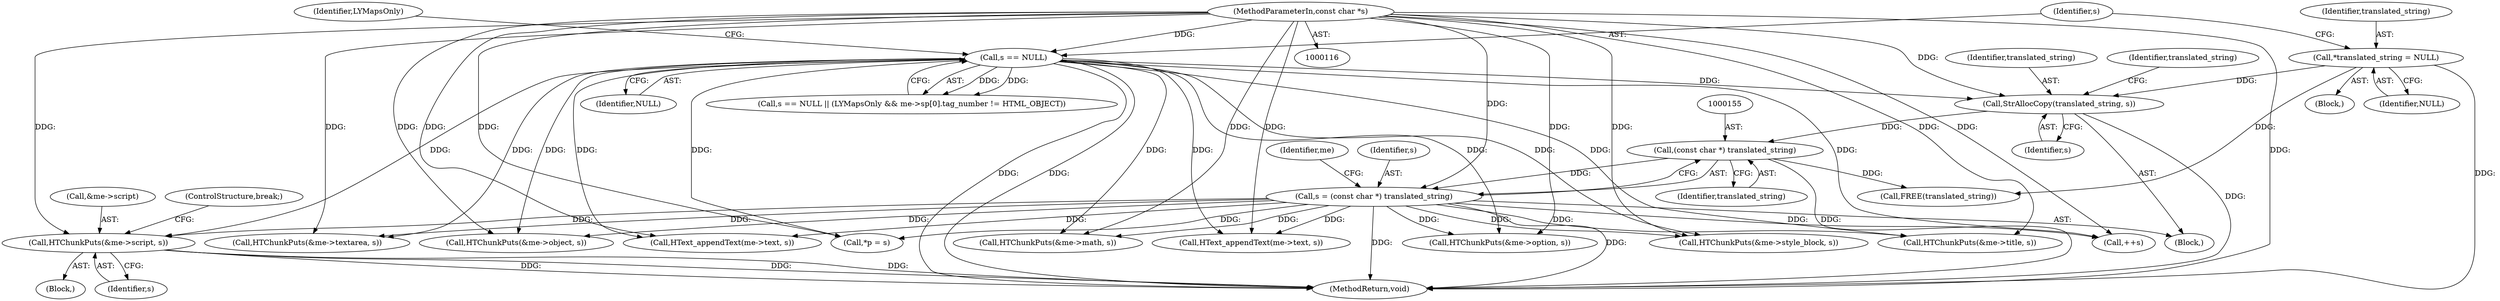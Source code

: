 digraph "0_lynx-snapshots_280a61b300a1614f6037efc0902ff7ecf17146e9@pointer" {
"1000185" [label="(Call,HTChunkPuts(&me->script, s))"];
"1000126" [label="(Call,s == NULL)"];
"1000118" [label="(MethodParameterIn,const char *s)"];
"1000152" [label="(Call,s = (const char *) translated_string)"];
"1000154" [label="(Call,(const char *) translated_string)"];
"1000144" [label="(Call,StrAllocCopy(translated_string, s))"];
"1000121" [label="(Call,*translated_string = NULL)"];
"1000268" [label="(Call,*p = s)"];
"1000130" [label="(Identifier,LYMapsOnly)"];
"1000123" [label="(Identifier,NULL)"];
"1000146" [label="(Identifier,s)"];
"1000203" [label="(Call,HTChunkPuts(&me->object, s))"];
"1000145" [label="(Identifier,translated_string)"];
"1000470" [label="(Call,FREE(translated_string))"];
"1000472" [label="(MethodReturn,void)"];
"1000185" [label="(Call,HTChunkPuts(&me->script, s))"];
"1000165" [label="(Block,)"];
"1000186" [label="(Call,&me->script)"];
"1000119" [label="(Block,)"];
"1000161" [label="(Identifier,me)"];
"1000122" [label="(Identifier,translated_string)"];
"1000144" [label="(Call,StrAllocCopy(translated_string, s))"];
"1000177" [label="(Call,HTChunkPuts(&me->style_block, s))"];
"1000152" [label="(Call,s = (const char *) translated_string)"];
"1000143" [label="(Block,)"];
"1000126" [label="(Call,s == NULL)"];
"1000127" [label="(Identifier,s)"];
"1000190" [label="(Identifier,s)"];
"1000125" [label="(Call,s == NULL || (LYMapsOnly && me->sp[0].tag_number != HTML_OBJECT))"];
"1000252" [label="(Call,++s)"];
"1000196" [label="(Call,HText_appendText(me->text, s))"];
"1000220" [label="(Call,HTChunkPuts(&me->option, s))"];
"1000128" [label="(Identifier,NULL)"];
"1000259" [label="(Call,HText_appendText(me->text, s))"];
"1000169" [label="(Call,HTChunkPuts(&me->title, s))"];
"1000211" [label="(Call,HTChunkPuts(&me->textarea, s))"];
"1000153" [label="(Identifier,s)"];
"1000191" [label="(ControlStructure,break;)"];
"1000156" [label="(Identifier,translated_string)"];
"1000149" [label="(Identifier,translated_string)"];
"1000154" [label="(Call,(const char *) translated_string)"];
"1000118" [label="(MethodParameterIn,const char *s)"];
"1000121" [label="(Call,*translated_string = NULL)"];
"1000228" [label="(Call,HTChunkPuts(&me->math, s))"];
"1000185" -> "1000165"  [label="AST: "];
"1000185" -> "1000190"  [label="CFG: "];
"1000186" -> "1000185"  [label="AST: "];
"1000190" -> "1000185"  [label="AST: "];
"1000191" -> "1000185"  [label="CFG: "];
"1000185" -> "1000472"  [label="DDG: "];
"1000185" -> "1000472"  [label="DDG: "];
"1000185" -> "1000472"  [label="DDG: "];
"1000126" -> "1000185"  [label="DDG: "];
"1000152" -> "1000185"  [label="DDG: "];
"1000118" -> "1000185"  [label="DDG: "];
"1000126" -> "1000125"  [label="AST: "];
"1000126" -> "1000128"  [label="CFG: "];
"1000127" -> "1000126"  [label="AST: "];
"1000128" -> "1000126"  [label="AST: "];
"1000130" -> "1000126"  [label="CFG: "];
"1000125" -> "1000126"  [label="CFG: "];
"1000126" -> "1000472"  [label="DDG: "];
"1000126" -> "1000472"  [label="DDG: "];
"1000126" -> "1000125"  [label="DDG: "];
"1000126" -> "1000125"  [label="DDG: "];
"1000118" -> "1000126"  [label="DDG: "];
"1000126" -> "1000144"  [label="DDG: "];
"1000126" -> "1000169"  [label="DDG: "];
"1000126" -> "1000177"  [label="DDG: "];
"1000126" -> "1000196"  [label="DDG: "];
"1000126" -> "1000203"  [label="DDG: "];
"1000126" -> "1000211"  [label="DDG: "];
"1000126" -> "1000220"  [label="DDG: "];
"1000126" -> "1000228"  [label="DDG: "];
"1000126" -> "1000252"  [label="DDG: "];
"1000126" -> "1000259"  [label="DDG: "];
"1000126" -> "1000268"  [label="DDG: "];
"1000118" -> "1000116"  [label="AST: "];
"1000118" -> "1000472"  [label="DDG: "];
"1000118" -> "1000144"  [label="DDG: "];
"1000118" -> "1000152"  [label="DDG: "];
"1000118" -> "1000169"  [label="DDG: "];
"1000118" -> "1000177"  [label="DDG: "];
"1000118" -> "1000196"  [label="DDG: "];
"1000118" -> "1000203"  [label="DDG: "];
"1000118" -> "1000211"  [label="DDG: "];
"1000118" -> "1000220"  [label="DDG: "];
"1000118" -> "1000228"  [label="DDG: "];
"1000118" -> "1000252"  [label="DDG: "];
"1000118" -> "1000259"  [label="DDG: "];
"1000118" -> "1000268"  [label="DDG: "];
"1000152" -> "1000143"  [label="AST: "];
"1000152" -> "1000154"  [label="CFG: "];
"1000153" -> "1000152"  [label="AST: "];
"1000154" -> "1000152"  [label="AST: "];
"1000161" -> "1000152"  [label="CFG: "];
"1000152" -> "1000472"  [label="DDG: "];
"1000152" -> "1000472"  [label="DDG: "];
"1000154" -> "1000152"  [label="DDG: "];
"1000152" -> "1000169"  [label="DDG: "];
"1000152" -> "1000177"  [label="DDG: "];
"1000152" -> "1000196"  [label="DDG: "];
"1000152" -> "1000203"  [label="DDG: "];
"1000152" -> "1000211"  [label="DDG: "];
"1000152" -> "1000220"  [label="DDG: "];
"1000152" -> "1000228"  [label="DDG: "];
"1000152" -> "1000252"  [label="DDG: "];
"1000152" -> "1000259"  [label="DDG: "];
"1000152" -> "1000268"  [label="DDG: "];
"1000154" -> "1000156"  [label="CFG: "];
"1000155" -> "1000154"  [label="AST: "];
"1000156" -> "1000154"  [label="AST: "];
"1000154" -> "1000472"  [label="DDG: "];
"1000144" -> "1000154"  [label="DDG: "];
"1000154" -> "1000470"  [label="DDG: "];
"1000144" -> "1000143"  [label="AST: "];
"1000144" -> "1000146"  [label="CFG: "];
"1000145" -> "1000144"  [label="AST: "];
"1000146" -> "1000144"  [label="AST: "];
"1000149" -> "1000144"  [label="CFG: "];
"1000144" -> "1000472"  [label="DDG: "];
"1000121" -> "1000144"  [label="DDG: "];
"1000121" -> "1000119"  [label="AST: "];
"1000121" -> "1000123"  [label="CFG: "];
"1000122" -> "1000121"  [label="AST: "];
"1000123" -> "1000121"  [label="AST: "];
"1000127" -> "1000121"  [label="CFG: "];
"1000121" -> "1000472"  [label="DDG: "];
"1000121" -> "1000470"  [label="DDG: "];
}
